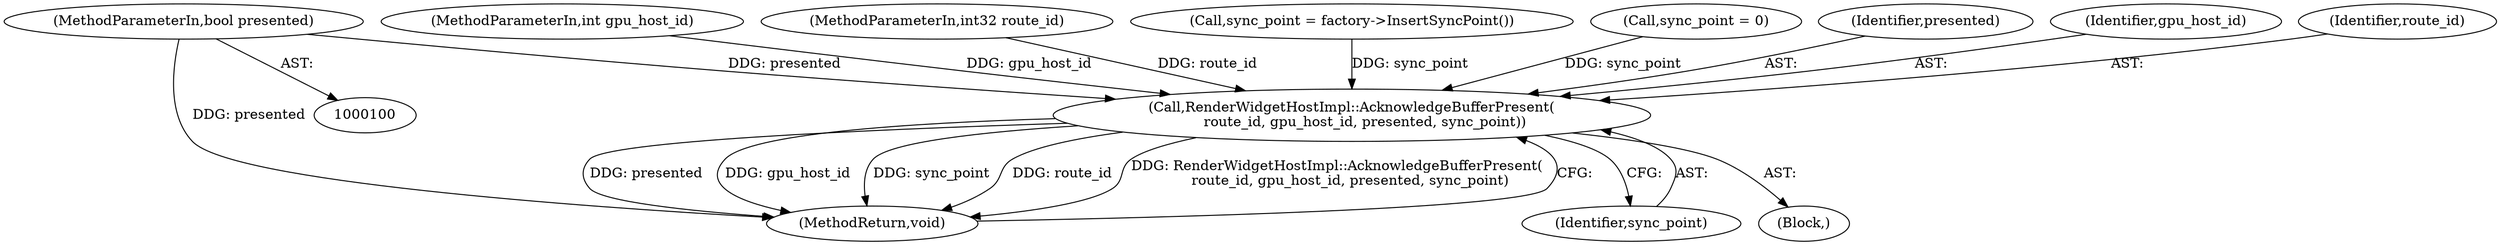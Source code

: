 digraph "1_Chrome_18d67244984a574ba2dd8779faabc0e3e34f4b76_26@del" {
"1000103" [label="(MethodParameterIn,bool presented)"];
"1000120" [label="(Call,RenderWidgetHostImpl::AcknowledgeBufferPresent(\n      route_id, gpu_host_id, presented, sync_point))"];
"1000120" [label="(Call,RenderWidgetHostImpl::AcknowledgeBufferPresent(\n      route_id, gpu_host_id, presented, sync_point))"];
"1000102" [label="(MethodParameterIn,int gpu_host_id)"];
"1000105" [label="(Block,)"];
"1000125" [label="(MethodReturn,void)"];
"1000101" [label="(MethodParameterIn,int32 route_id)"];
"1000117" [label="(Call,sync_point = factory->InsertSyncPoint())"];
"1000107" [label="(Call,sync_point = 0)"];
"1000103" [label="(MethodParameterIn,bool presented)"];
"1000123" [label="(Identifier,presented)"];
"1000122" [label="(Identifier,gpu_host_id)"];
"1000121" [label="(Identifier,route_id)"];
"1000124" [label="(Identifier,sync_point)"];
"1000103" -> "1000100"  [label="AST: "];
"1000103" -> "1000125"  [label="DDG: presented"];
"1000103" -> "1000120"  [label="DDG: presented"];
"1000120" -> "1000105"  [label="AST: "];
"1000120" -> "1000124"  [label="CFG: "];
"1000121" -> "1000120"  [label="AST: "];
"1000122" -> "1000120"  [label="AST: "];
"1000123" -> "1000120"  [label="AST: "];
"1000124" -> "1000120"  [label="AST: "];
"1000125" -> "1000120"  [label="CFG: "];
"1000120" -> "1000125"  [label="DDG: presented"];
"1000120" -> "1000125"  [label="DDG: gpu_host_id"];
"1000120" -> "1000125"  [label="DDG: sync_point"];
"1000120" -> "1000125"  [label="DDG: route_id"];
"1000120" -> "1000125"  [label="DDG: RenderWidgetHostImpl::AcknowledgeBufferPresent(\n      route_id, gpu_host_id, presented, sync_point)"];
"1000101" -> "1000120"  [label="DDG: route_id"];
"1000102" -> "1000120"  [label="DDG: gpu_host_id"];
"1000107" -> "1000120"  [label="DDG: sync_point"];
"1000117" -> "1000120"  [label="DDG: sync_point"];
}
